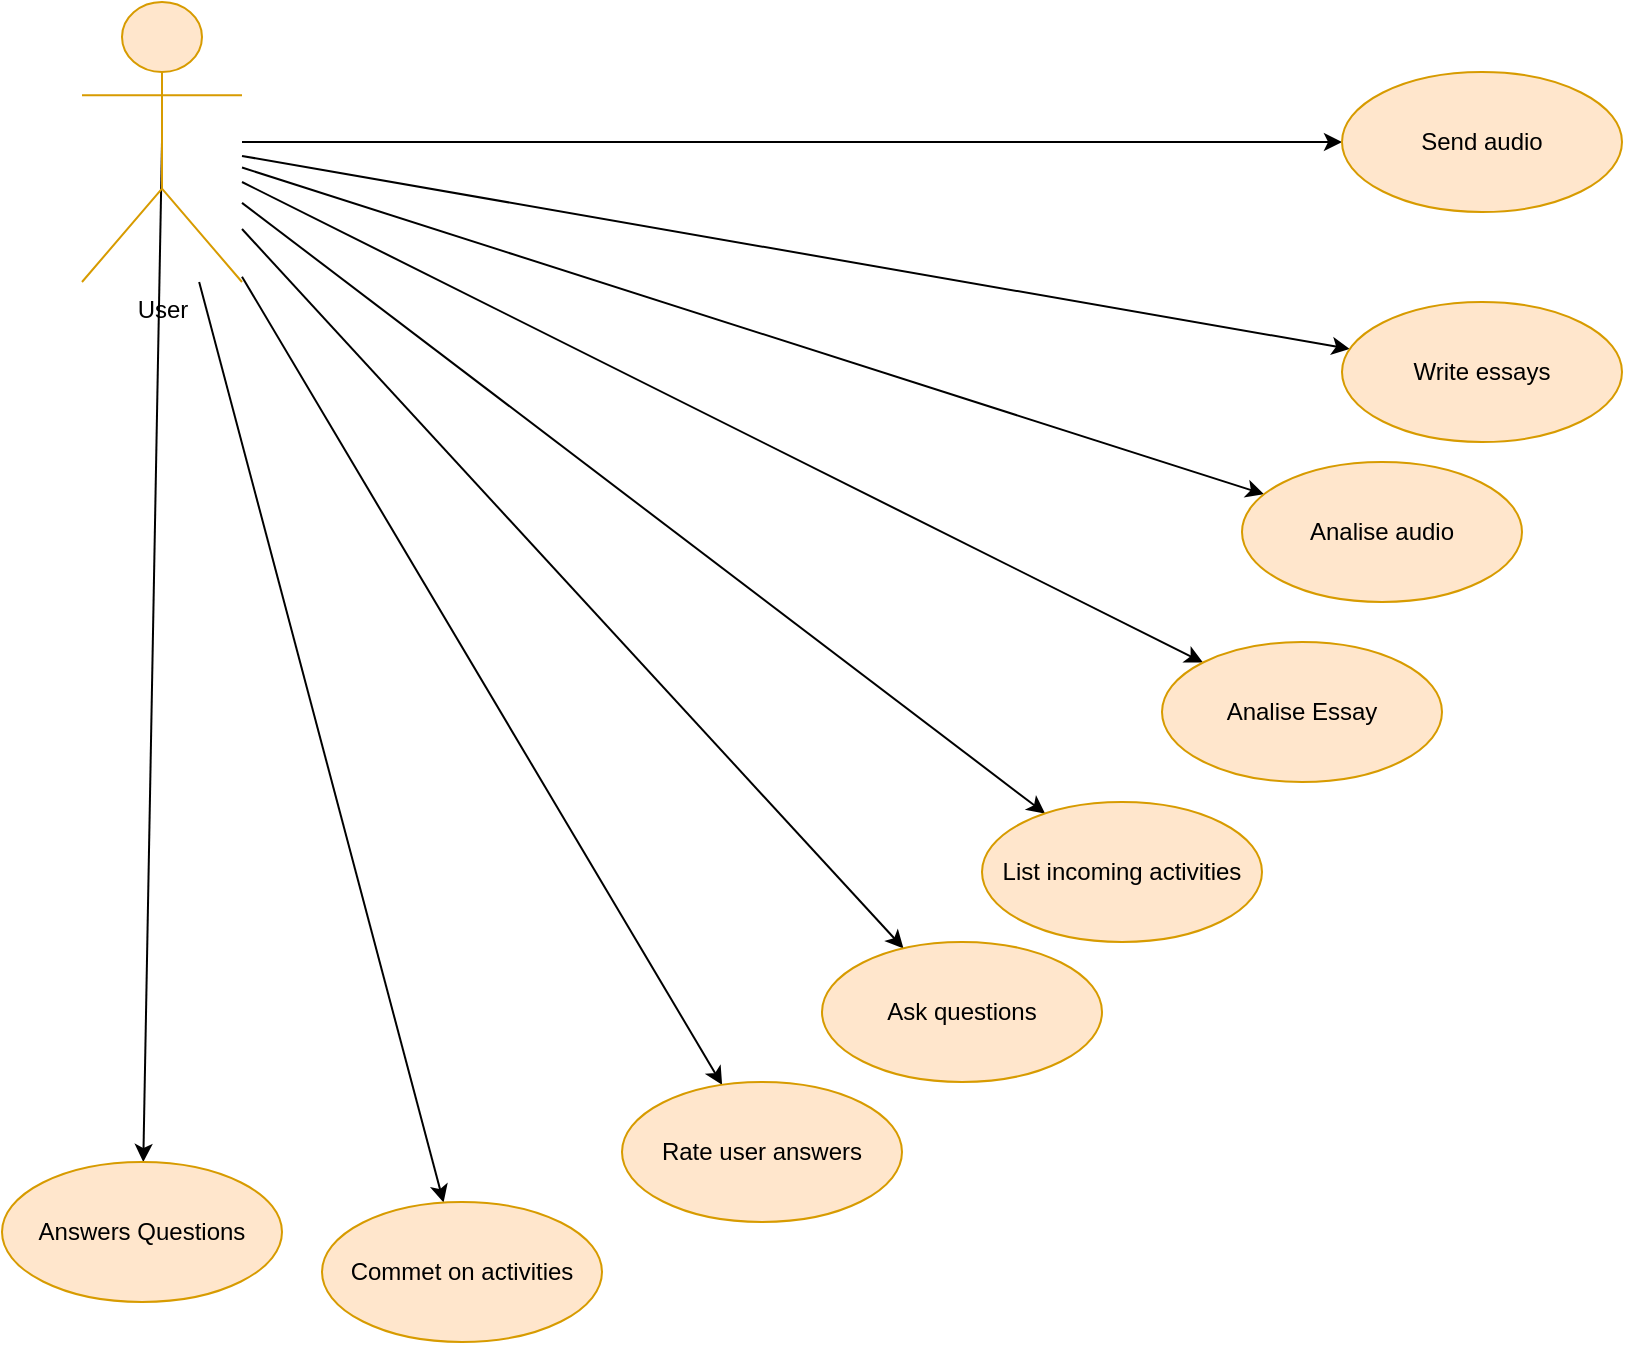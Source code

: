 <mxfile version="16.5.3" type="github"><diagram id="yL7VNd_878PmU1SeKdn6" name="Use Case Diagram"><mxGraphModel dx="1437" dy="825" grid="1" gridSize="10" guides="1" tooltips="1" connect="1" arrows="1" fold="1" page="1" pageScale="1" pageWidth="850" pageHeight="1100" math="0" shadow="0"><root><mxCell id="0"/><mxCell id="1" parent="0"/><mxCell id="IKnhmMsazZB40TaI48DM-15" style="rounded=0;orthogonalLoop=1;jettySize=auto;html=1;" edge="1" parent="1" source="IKnhmMsazZB40TaI48DM-1" target="IKnhmMsazZB40TaI48DM-11"><mxGeometry relative="1" as="geometry"/></mxCell><mxCell id="IKnhmMsazZB40TaI48DM-16" style="edgeStyle=none;rounded=0;orthogonalLoop=1;jettySize=auto;html=1;" edge="1" parent="1" source="IKnhmMsazZB40TaI48DM-1" target="IKnhmMsazZB40TaI48DM-9"><mxGeometry relative="1" as="geometry"/></mxCell><mxCell id="IKnhmMsazZB40TaI48DM-17" style="edgeStyle=none;rounded=0;orthogonalLoop=1;jettySize=auto;html=1;exitX=0.5;exitY=0.5;exitDx=0;exitDy=0;exitPerimeter=0;" edge="1" parent="1" source="IKnhmMsazZB40TaI48DM-1" target="IKnhmMsazZB40TaI48DM-10"><mxGeometry relative="1" as="geometry"/></mxCell><mxCell id="IKnhmMsazZB40TaI48DM-18" style="edgeStyle=none;rounded=0;orthogonalLoop=1;jettySize=auto;html=1;" edge="1" parent="1" source="IKnhmMsazZB40TaI48DM-1" target="IKnhmMsazZB40TaI48DM-8"><mxGeometry relative="1" as="geometry"/></mxCell><mxCell id="IKnhmMsazZB40TaI48DM-19" style="edgeStyle=none;rounded=0;orthogonalLoop=1;jettySize=auto;html=1;" edge="1" parent="1" source="IKnhmMsazZB40TaI48DM-1" target="IKnhmMsazZB40TaI48DM-12"><mxGeometry relative="1" as="geometry"/></mxCell><mxCell id="IKnhmMsazZB40TaI48DM-20" style="edgeStyle=none;rounded=0;orthogonalLoop=1;jettySize=auto;html=1;" edge="1" parent="1" source="IKnhmMsazZB40TaI48DM-1" target="IKnhmMsazZB40TaI48DM-7"><mxGeometry relative="1" as="geometry"/></mxCell><mxCell id="IKnhmMsazZB40TaI48DM-22" style="edgeStyle=none;rounded=0;orthogonalLoop=1;jettySize=auto;html=1;" edge="1" parent="1" source="IKnhmMsazZB40TaI48DM-1" target="IKnhmMsazZB40TaI48DM-6"><mxGeometry relative="1" as="geometry"/></mxCell><mxCell id="IKnhmMsazZB40TaI48DM-23" style="edgeStyle=none;rounded=0;orthogonalLoop=1;jettySize=auto;html=1;" edge="1" parent="1" source="IKnhmMsazZB40TaI48DM-1" target="IKnhmMsazZB40TaI48DM-5"><mxGeometry relative="1" as="geometry"/></mxCell><mxCell id="IKnhmMsazZB40TaI48DM-24" style="edgeStyle=none;rounded=0;orthogonalLoop=1;jettySize=auto;html=1;" edge="1" parent="1" source="IKnhmMsazZB40TaI48DM-1" target="IKnhmMsazZB40TaI48DM-4"><mxGeometry relative="1" as="geometry"/></mxCell><mxCell id="IKnhmMsazZB40TaI48DM-1" value="User" style="shape=umlActor;verticalLabelPosition=bottom;verticalAlign=top;html=1;fillColor=#ffe6cc;strokeColor=#d79b00;" vertex="1" parent="1"><mxGeometry x="40" y="40" width="80" height="140" as="geometry"/></mxCell><mxCell id="IKnhmMsazZB40TaI48DM-4" value="Send audio" style="ellipse;whiteSpace=wrap;html=1;fillColor=#ffe6cc;strokeColor=#d79b00;" vertex="1" parent="1"><mxGeometry x="670" y="75" width="140" height="70" as="geometry"/></mxCell><mxCell id="IKnhmMsazZB40TaI48DM-5" value="Write essays" style="ellipse;whiteSpace=wrap;html=1;fillColor=#ffe6cc;strokeColor=#d79b00;" vertex="1" parent="1"><mxGeometry x="670" y="190" width="140" height="70" as="geometry"/></mxCell><mxCell id="IKnhmMsazZB40TaI48DM-6" value="Analise audio" style="ellipse;whiteSpace=wrap;html=1;fillColor=#ffe6cc;strokeColor=#d79b00;" vertex="1" parent="1"><mxGeometry x="620" y="270" width="140" height="70" as="geometry"/></mxCell><mxCell id="IKnhmMsazZB40TaI48DM-7" value="Analise Essay" style="ellipse;whiteSpace=wrap;html=1;fillColor=#ffe6cc;strokeColor=#d79b00;" vertex="1" parent="1"><mxGeometry x="580" y="360" width="140" height="70" as="geometry"/></mxCell><mxCell id="IKnhmMsazZB40TaI48DM-8" value="Ask questions" style="ellipse;whiteSpace=wrap;html=1;fillColor=#ffe6cc;strokeColor=#d79b00;" vertex="1" parent="1"><mxGeometry x="410" y="510" width="140" height="70" as="geometry"/></mxCell><mxCell id="IKnhmMsazZB40TaI48DM-9" value="Commet on activities" style="ellipse;whiteSpace=wrap;html=1;fillColor=#ffe6cc;strokeColor=#d79b00;" vertex="1" parent="1"><mxGeometry x="160" y="640" width="140" height="70" as="geometry"/></mxCell><mxCell id="IKnhmMsazZB40TaI48DM-10" value="Answers Questions" style="ellipse;whiteSpace=wrap;html=1;fillColor=#ffe6cc;strokeColor=#d79b00;" vertex="1" parent="1"><mxGeometry y="620" width="140" height="70" as="geometry"/></mxCell><mxCell id="IKnhmMsazZB40TaI48DM-11" value="Rate user answers" style="ellipse;whiteSpace=wrap;html=1;fillColor=#ffe6cc;strokeColor=#d79b00;" vertex="1" parent="1"><mxGeometry x="310" y="580" width="140" height="70" as="geometry"/></mxCell><mxCell id="IKnhmMsazZB40TaI48DM-12" value="List incoming activities" style="ellipse;whiteSpace=wrap;html=1;fillColor=#ffe6cc;strokeColor=#d79b00;" vertex="1" parent="1"><mxGeometry x="490" y="440" width="140" height="70" as="geometry"/></mxCell></root></mxGraphModel></diagram></mxfile>